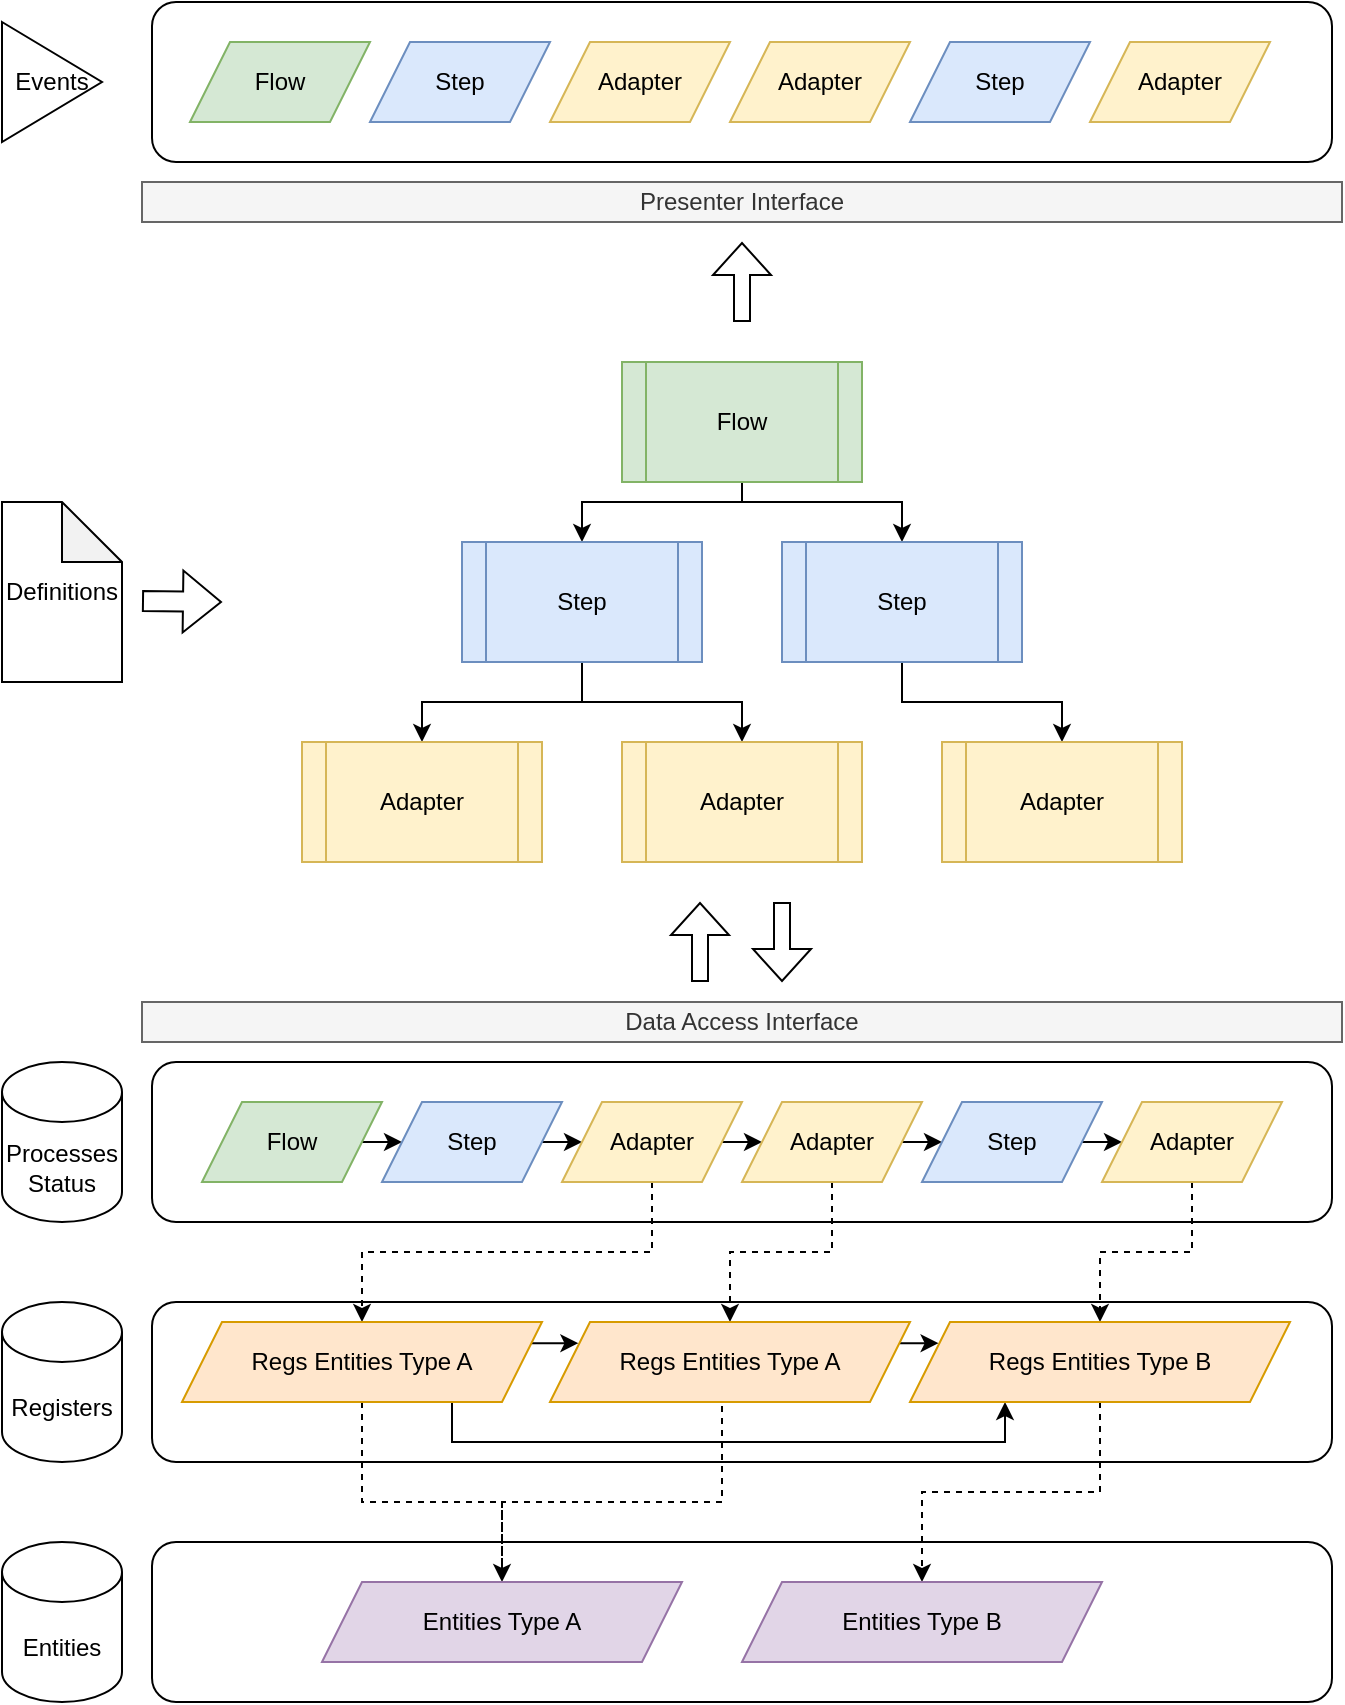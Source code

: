 <mxfile version="16.4.6" type="device"><diagram id="8aon_rIjtNCq3P9Gn0sK" name="Page-1"><mxGraphModel dx="1038" dy="489" grid="1" gridSize="10" guides="1" tooltips="1" connect="1" arrows="1" fold="1" page="1" pageScale="1" pageWidth="827" pageHeight="1169" math="0" shadow="0"><root><mxCell id="0"/><mxCell id="1" parent="0"/><mxCell id="0440zSLYT7M1J6VcXvUW-28" value="" style="rounded=1;whiteSpace=wrap;html=1;" parent="1" vertex="1"><mxGeometry x="135" y="680" width="590" height="80" as="geometry"/></mxCell><mxCell id="0440zSLYT7M1J6VcXvUW-1" value="Definitions" style="shape=note;whiteSpace=wrap;html=1;backgroundOutline=1;darkOpacity=0.05;" parent="1" vertex="1"><mxGeometry x="60" y="280" width="60" height="90" as="geometry"/></mxCell><mxCell id="0440zSLYT7M1J6VcXvUW-2" value="Processes Status" style="shape=cylinder3;whiteSpace=wrap;html=1;boundedLbl=1;backgroundOutline=1;size=15;" parent="1" vertex="1"><mxGeometry x="60" y="560" width="60" height="80" as="geometry"/></mxCell><mxCell id="0440zSLYT7M1J6VcXvUW-3" value="Registers" style="shape=cylinder3;whiteSpace=wrap;html=1;boundedLbl=1;backgroundOutline=1;size=15;" parent="1" vertex="1"><mxGeometry x="60" y="680" width="60" height="80" as="geometry"/></mxCell><mxCell id="0440zSLYT7M1J6VcXvUW-4" value="Entities" style="shape=cylinder3;whiteSpace=wrap;html=1;boundedLbl=1;backgroundOutline=1;size=15;" parent="1" vertex="1"><mxGeometry x="60" y="800" width="60" height="80" as="geometry"/></mxCell><mxCell id="0440zSLYT7M1J6VcXvUW-5" value="Data Access Interface" style="rounded=0;whiteSpace=wrap;html=1;fillColor=#f5f5f5;fontColor=#333333;strokeColor=#666666;" parent="1" vertex="1"><mxGeometry x="130" y="530" width="600" height="20" as="geometry"/></mxCell><mxCell id="0440zSLYT7M1J6VcXvUW-13" style="edgeStyle=orthogonalEdgeStyle;rounded=0;orthogonalLoop=1;jettySize=auto;html=1;exitX=0.5;exitY=1;exitDx=0;exitDy=0;entryX=0.5;entryY=0;entryDx=0;entryDy=0;" parent="1" source="0440zSLYT7M1J6VcXvUW-6" target="0440zSLYT7M1J6VcXvUW-8" edge="1"><mxGeometry relative="1" as="geometry"><Array as="points"><mxPoint x="430" y="280"/><mxPoint x="350" y="280"/></Array></mxGeometry></mxCell><mxCell id="0440zSLYT7M1J6VcXvUW-15" style="edgeStyle=orthogonalEdgeStyle;rounded=0;orthogonalLoop=1;jettySize=auto;html=1;exitX=0.5;exitY=1;exitDx=0;exitDy=0;" parent="1" source="0440zSLYT7M1J6VcXvUW-6" target="0440zSLYT7M1J6VcXvUW-9" edge="1"><mxGeometry relative="1" as="geometry"><Array as="points"><mxPoint x="430" y="280"/><mxPoint x="510" y="280"/></Array></mxGeometry></mxCell><mxCell id="0440zSLYT7M1J6VcXvUW-6" value="Flow" style="shape=process;whiteSpace=wrap;html=1;backgroundOutline=1;fillColor=#d5e8d4;strokeColor=#82b366;" parent="1" vertex="1"><mxGeometry x="370" y="210" width="120" height="60" as="geometry"/></mxCell><mxCell id="0440zSLYT7M1J6VcXvUW-7" value="Presenter Interface" style="rounded=0;whiteSpace=wrap;html=1;fillColor=#f5f5f5;fontColor=#333333;strokeColor=#666666;" parent="1" vertex="1"><mxGeometry x="130" y="120" width="600" height="20" as="geometry"/></mxCell><mxCell id="0440zSLYT7M1J6VcXvUW-16" style="edgeStyle=orthogonalEdgeStyle;rounded=0;orthogonalLoop=1;jettySize=auto;html=1;exitX=0.5;exitY=1;exitDx=0;exitDy=0;entryX=0.5;entryY=0;entryDx=0;entryDy=0;" parent="1" source="0440zSLYT7M1J6VcXvUW-8" target="0440zSLYT7M1J6VcXvUW-10" edge="1"><mxGeometry relative="1" as="geometry"/></mxCell><mxCell id="0440zSLYT7M1J6VcXvUW-17" style="edgeStyle=orthogonalEdgeStyle;rounded=0;orthogonalLoop=1;jettySize=auto;html=1;exitX=0.5;exitY=1;exitDx=0;exitDy=0;entryX=0.5;entryY=0;entryDx=0;entryDy=0;" parent="1" source="0440zSLYT7M1J6VcXvUW-8" target="0440zSLYT7M1J6VcXvUW-11" edge="1"><mxGeometry relative="1" as="geometry"/></mxCell><mxCell id="0440zSLYT7M1J6VcXvUW-8" value="Step" style="shape=process;whiteSpace=wrap;html=1;backgroundOutline=1;fillColor=#dae8fc;strokeColor=#6c8ebf;" parent="1" vertex="1"><mxGeometry x="290" y="300" width="120" height="60" as="geometry"/></mxCell><mxCell id="0440zSLYT7M1J6VcXvUW-18" style="edgeStyle=orthogonalEdgeStyle;rounded=0;orthogonalLoop=1;jettySize=auto;html=1;exitX=0.5;exitY=1;exitDx=0;exitDy=0;entryX=0.5;entryY=0;entryDx=0;entryDy=0;" parent="1" source="0440zSLYT7M1J6VcXvUW-9" target="0440zSLYT7M1J6VcXvUW-12" edge="1"><mxGeometry relative="1" as="geometry"/></mxCell><mxCell id="0440zSLYT7M1J6VcXvUW-9" value="Step" style="shape=process;whiteSpace=wrap;html=1;backgroundOutline=1;fillColor=#dae8fc;strokeColor=#6c8ebf;" parent="1" vertex="1"><mxGeometry x="450" y="300" width="120" height="60" as="geometry"/></mxCell><mxCell id="0440zSLYT7M1J6VcXvUW-10" value="Adapter" style="shape=process;whiteSpace=wrap;html=1;backgroundOutline=1;fillColor=#fff2cc;strokeColor=#d6b656;" parent="1" vertex="1"><mxGeometry x="210" y="400" width="120" height="60" as="geometry"/></mxCell><mxCell id="0440zSLYT7M1J6VcXvUW-11" value="Adapter" style="shape=process;whiteSpace=wrap;html=1;backgroundOutline=1;fillColor=#fff2cc;strokeColor=#d6b656;" parent="1" vertex="1"><mxGeometry x="370" y="400" width="120" height="60" as="geometry"/></mxCell><mxCell id="0440zSLYT7M1J6VcXvUW-12" value="Adapter" style="shape=process;whiteSpace=wrap;html=1;backgroundOutline=1;fillColor=#fff2cc;strokeColor=#d6b656;" parent="1" vertex="1"><mxGeometry x="530" y="400" width="120" height="60" as="geometry"/></mxCell><mxCell id="0440zSLYT7M1J6VcXvUW-19" value="" style="shape=flexArrow;endArrow=classic;html=1;rounded=0;" parent="1" edge="1"><mxGeometry width="50" height="50" relative="1" as="geometry"><mxPoint x="130" y="329.5" as="sourcePoint"/><mxPoint x="170" y="330" as="targetPoint"/></mxGeometry></mxCell><mxCell id="0440zSLYT7M1J6VcXvUW-20" value="" style="rounded=1;whiteSpace=wrap;html=1;" parent="1" vertex="1"><mxGeometry x="135" y="560" width="590" height="80" as="geometry"/></mxCell><mxCell id="0440zSLYT7M1J6VcXvUW-29" style="edgeStyle=orthogonalEdgeStyle;rounded=0;orthogonalLoop=1;jettySize=auto;html=1;exitX=1;exitY=0.5;exitDx=0;exitDy=0;entryX=0;entryY=0.5;entryDx=0;entryDy=0;" parent="1" source="0440zSLYT7M1J6VcXvUW-22" target="0440zSLYT7M1J6VcXvUW-23" edge="1"><mxGeometry relative="1" as="geometry"/></mxCell><mxCell id="0440zSLYT7M1J6VcXvUW-22" value="Flow" style="shape=parallelogram;perimeter=parallelogramPerimeter;whiteSpace=wrap;html=1;fixedSize=1;fillColor=#d5e8d4;strokeColor=#82b366;" parent="1" vertex="1"><mxGeometry x="160" y="580" width="90" height="40" as="geometry"/></mxCell><mxCell id="0440zSLYT7M1J6VcXvUW-30" style="edgeStyle=orthogonalEdgeStyle;rounded=0;orthogonalLoop=1;jettySize=auto;html=1;exitX=1;exitY=0.5;exitDx=0;exitDy=0;entryX=0;entryY=0.5;entryDx=0;entryDy=0;" parent="1" source="0440zSLYT7M1J6VcXvUW-23" target="0440zSLYT7M1J6VcXvUW-24" edge="1"><mxGeometry relative="1" as="geometry"/></mxCell><mxCell id="0440zSLYT7M1J6VcXvUW-23" value="Step" style="shape=parallelogram;perimeter=parallelogramPerimeter;whiteSpace=wrap;html=1;fixedSize=1;fillColor=#dae8fc;strokeColor=#6c8ebf;" parent="1" vertex="1"><mxGeometry x="250" y="580" width="90" height="40" as="geometry"/></mxCell><mxCell id="0440zSLYT7M1J6VcXvUW-31" style="edgeStyle=orthogonalEdgeStyle;rounded=0;orthogonalLoop=1;jettySize=auto;html=1;exitX=1;exitY=0.5;exitDx=0;exitDy=0;entryX=0;entryY=0.5;entryDx=0;entryDy=0;" parent="1" source="0440zSLYT7M1J6VcXvUW-24" target="0440zSLYT7M1J6VcXvUW-25" edge="1"><mxGeometry relative="1" as="geometry"/></mxCell><mxCell id="SW9oSmsUB9vEKTtQcGg5-1" style="edgeStyle=orthogonalEdgeStyle;rounded=0;orthogonalLoop=1;jettySize=auto;html=1;exitX=0.5;exitY=1;exitDx=0;exitDy=0;dashed=1;" parent="1" source="0440zSLYT7M1J6VcXvUW-24" target="0440zSLYT7M1J6VcXvUW-36" edge="1"><mxGeometry relative="1" as="geometry"/></mxCell><mxCell id="0440zSLYT7M1J6VcXvUW-24" value="Adapter" style="shape=parallelogram;perimeter=parallelogramPerimeter;whiteSpace=wrap;html=1;fixedSize=1;fillColor=#fff2cc;strokeColor=#d6b656;" parent="1" vertex="1"><mxGeometry x="340" y="580" width="90" height="40" as="geometry"/></mxCell><mxCell id="0440zSLYT7M1J6VcXvUW-32" style="edgeStyle=orthogonalEdgeStyle;rounded=0;orthogonalLoop=1;jettySize=auto;html=1;exitX=1;exitY=0.5;exitDx=0;exitDy=0;entryX=0;entryY=0.5;entryDx=0;entryDy=0;" parent="1" source="0440zSLYT7M1J6VcXvUW-25" target="0440zSLYT7M1J6VcXvUW-26" edge="1"><mxGeometry relative="1" as="geometry"/></mxCell><mxCell id="SW9oSmsUB9vEKTtQcGg5-2" style="edgeStyle=orthogonalEdgeStyle;rounded=0;orthogonalLoop=1;jettySize=auto;html=1;exitX=0.5;exitY=1;exitDx=0;exitDy=0;dashed=1;" parent="1" source="0440zSLYT7M1J6VcXvUW-25" target="0440zSLYT7M1J6VcXvUW-40" edge="1"><mxGeometry relative="1" as="geometry"/></mxCell><mxCell id="0440zSLYT7M1J6VcXvUW-25" value="Adapter" style="shape=parallelogram;perimeter=parallelogramPerimeter;whiteSpace=wrap;html=1;fixedSize=1;fillColor=#fff2cc;strokeColor=#d6b656;" parent="1" vertex="1"><mxGeometry x="430" y="580" width="90" height="40" as="geometry"/></mxCell><mxCell id="0440zSLYT7M1J6VcXvUW-33" style="edgeStyle=orthogonalEdgeStyle;rounded=0;orthogonalLoop=1;jettySize=auto;html=1;exitX=1;exitY=0.5;exitDx=0;exitDy=0;entryX=0;entryY=0.5;entryDx=0;entryDy=0;" parent="1" source="0440zSLYT7M1J6VcXvUW-26" target="0440zSLYT7M1J6VcXvUW-27" edge="1"><mxGeometry relative="1" as="geometry"/></mxCell><mxCell id="0440zSLYT7M1J6VcXvUW-26" value="Step" style="shape=parallelogram;perimeter=parallelogramPerimeter;whiteSpace=wrap;html=1;fixedSize=1;fillColor=#dae8fc;strokeColor=#6c8ebf;" parent="1" vertex="1"><mxGeometry x="520" y="580" width="90" height="40" as="geometry"/></mxCell><mxCell id="SW9oSmsUB9vEKTtQcGg5-3" style="edgeStyle=orthogonalEdgeStyle;rounded=0;orthogonalLoop=1;jettySize=auto;html=1;exitX=0.5;exitY=1;exitDx=0;exitDy=0;entryX=0.5;entryY=0;entryDx=0;entryDy=0;dashed=1;" parent="1" source="0440zSLYT7M1J6VcXvUW-27" target="0440zSLYT7M1J6VcXvUW-44" edge="1"><mxGeometry relative="1" as="geometry"/></mxCell><mxCell id="0440zSLYT7M1J6VcXvUW-27" value="Adapter" style="shape=parallelogram;perimeter=parallelogramPerimeter;whiteSpace=wrap;html=1;fixedSize=1;fillColor=#fff2cc;strokeColor=#d6b656;" parent="1" vertex="1"><mxGeometry x="610" y="580" width="90" height="40" as="geometry"/></mxCell><mxCell id="0440zSLYT7M1J6VcXvUW-34" value="" style="rounded=1;whiteSpace=wrap;html=1;" parent="1" vertex="1"><mxGeometry x="135" y="800" width="590" height="80" as="geometry"/></mxCell><mxCell id="SW9oSmsUB9vEKTtQcGg5-4" style="edgeStyle=orthogonalEdgeStyle;rounded=0;orthogonalLoop=1;jettySize=auto;html=1;exitX=1;exitY=0.25;exitDx=0;exitDy=0;entryX=0;entryY=0.25;entryDx=0;entryDy=0;" parent="1" source="0440zSLYT7M1J6VcXvUW-36" target="0440zSLYT7M1J6VcXvUW-40" edge="1"><mxGeometry relative="1" as="geometry"/></mxCell><mxCell id="SW9oSmsUB9vEKTtQcGg5-9" style="edgeStyle=orthogonalEdgeStyle;rounded=0;orthogonalLoop=1;jettySize=auto;html=1;exitX=0.5;exitY=1;exitDx=0;exitDy=0;dashed=1;" parent="1" source="0440zSLYT7M1J6VcXvUW-36" target="SW9oSmsUB9vEKTtQcGg5-7" edge="1"><mxGeometry relative="1" as="geometry"><Array as="points"><mxPoint x="240" y="780"/><mxPoint x="310" y="780"/></Array></mxGeometry></mxCell><mxCell id="SW9oSmsUB9vEKTtQcGg5-30" style="edgeStyle=orthogonalEdgeStyle;rounded=0;orthogonalLoop=1;jettySize=auto;html=1;exitX=0.75;exitY=1;exitDx=0;exitDy=0;entryX=0.25;entryY=1;entryDx=0;entryDy=0;" parent="1" source="0440zSLYT7M1J6VcXvUW-36" target="0440zSLYT7M1J6VcXvUW-44" edge="1"><mxGeometry relative="1" as="geometry"><Array as="points"><mxPoint x="285" y="750"/><mxPoint x="562" y="750"/></Array></mxGeometry></mxCell><mxCell id="0440zSLYT7M1J6VcXvUW-36" value="Regs Entities Type A" style="shape=parallelogram;perimeter=parallelogramPerimeter;whiteSpace=wrap;html=1;fixedSize=1;fillColor=#ffe6cc;strokeColor=#d79b00;" parent="1" vertex="1"><mxGeometry x="150" y="690" width="180" height="40" as="geometry"/></mxCell><mxCell id="SW9oSmsUB9vEKTtQcGg5-5" style="edgeStyle=orthogonalEdgeStyle;rounded=0;orthogonalLoop=1;jettySize=auto;html=1;exitX=1;exitY=0.25;exitDx=0;exitDy=0;entryX=0;entryY=0.25;entryDx=0;entryDy=0;" parent="1" source="0440zSLYT7M1J6VcXvUW-40" target="0440zSLYT7M1J6VcXvUW-44" edge="1"><mxGeometry relative="1" as="geometry"/></mxCell><mxCell id="SW9oSmsUB9vEKTtQcGg5-10" style="edgeStyle=orthogonalEdgeStyle;rounded=0;orthogonalLoop=1;jettySize=auto;html=1;exitX=0.5;exitY=1;exitDx=0;exitDy=0;dashed=1;" parent="1" source="0440zSLYT7M1J6VcXvUW-40" edge="1"><mxGeometry relative="1" as="geometry"><mxPoint x="310" y="830" as="targetPoint"/><Array as="points"><mxPoint x="420" y="780"/><mxPoint x="310" y="780"/></Array></mxGeometry></mxCell><mxCell id="0440zSLYT7M1J6VcXvUW-40" value="Regs Entities Type A" style="shape=parallelogram;perimeter=parallelogramPerimeter;whiteSpace=wrap;html=1;fixedSize=1;fillColor=#ffe6cc;strokeColor=#d79b00;" parent="1" vertex="1"><mxGeometry x="334" y="690" width="180" height="40" as="geometry"/></mxCell><mxCell id="SW9oSmsUB9vEKTtQcGg5-11" style="edgeStyle=orthogonalEdgeStyle;rounded=0;orthogonalLoop=1;jettySize=auto;html=1;exitX=0.5;exitY=1;exitDx=0;exitDy=0;dashed=1;" parent="1" source="0440zSLYT7M1J6VcXvUW-44" target="SW9oSmsUB9vEKTtQcGg5-8" edge="1"><mxGeometry relative="1" as="geometry"/></mxCell><mxCell id="0440zSLYT7M1J6VcXvUW-44" value="Regs Entities Type B" style="shape=parallelogram;perimeter=parallelogramPerimeter;whiteSpace=wrap;html=1;fixedSize=1;fillColor=#ffe6cc;strokeColor=#d79b00;" parent="1" vertex="1"><mxGeometry x="514" y="690" width="190" height="40" as="geometry"/></mxCell><mxCell id="SW9oSmsUB9vEKTtQcGg5-7" value="Entities Type A" style="shape=parallelogram;perimeter=parallelogramPerimeter;whiteSpace=wrap;html=1;fixedSize=1;fillColor=#e1d5e7;strokeColor=#9673a6;" parent="1" vertex="1"><mxGeometry x="220" y="820" width="180" height="40" as="geometry"/></mxCell><mxCell id="SW9oSmsUB9vEKTtQcGg5-8" value="Entities Type B" style="shape=parallelogram;perimeter=parallelogramPerimeter;whiteSpace=wrap;html=1;fixedSize=1;fillColor=#e1d5e7;strokeColor=#9673a6;" parent="1" vertex="1"><mxGeometry x="430" y="820" width="180" height="40" as="geometry"/></mxCell><mxCell id="SW9oSmsUB9vEKTtQcGg5-12" value="" style="rounded=1;whiteSpace=wrap;html=1;" parent="1" vertex="1"><mxGeometry x="135" y="30" width="590" height="80" as="geometry"/></mxCell><mxCell id="SW9oSmsUB9vEKTtQcGg5-14" value="Flow" style="shape=parallelogram;perimeter=parallelogramPerimeter;whiteSpace=wrap;html=1;fixedSize=1;fillColor=#d5e8d4;strokeColor=#82b366;" parent="1" vertex="1"><mxGeometry x="154" y="50" width="90" height="40" as="geometry"/></mxCell><mxCell id="SW9oSmsUB9vEKTtQcGg5-16" value="Step" style="shape=parallelogram;perimeter=parallelogramPerimeter;whiteSpace=wrap;html=1;fixedSize=1;fillColor=#dae8fc;strokeColor=#6c8ebf;" parent="1" vertex="1"><mxGeometry x="244" y="50" width="90" height="40" as="geometry"/></mxCell><mxCell id="SW9oSmsUB9vEKTtQcGg5-18" value="Adapter" style="shape=parallelogram;perimeter=parallelogramPerimeter;whiteSpace=wrap;html=1;fixedSize=1;fillColor=#fff2cc;strokeColor=#d6b656;" parent="1" vertex="1"><mxGeometry x="334" y="50" width="90" height="40" as="geometry"/></mxCell><mxCell id="SW9oSmsUB9vEKTtQcGg5-20" value="Adapter" style="shape=parallelogram;perimeter=parallelogramPerimeter;whiteSpace=wrap;html=1;fixedSize=1;fillColor=#fff2cc;strokeColor=#d6b656;" parent="1" vertex="1"><mxGeometry x="424" y="50" width="90" height="40" as="geometry"/></mxCell><mxCell id="SW9oSmsUB9vEKTtQcGg5-22" value="Step" style="shape=parallelogram;perimeter=parallelogramPerimeter;whiteSpace=wrap;html=1;fixedSize=1;fillColor=#dae8fc;strokeColor=#6c8ebf;" parent="1" vertex="1"><mxGeometry x="514" y="50" width="90" height="40" as="geometry"/></mxCell><mxCell id="SW9oSmsUB9vEKTtQcGg5-23" value="Adapter" style="shape=parallelogram;perimeter=parallelogramPerimeter;whiteSpace=wrap;html=1;fixedSize=1;fillColor=#fff2cc;strokeColor=#d6b656;" parent="1" vertex="1"><mxGeometry x="604" y="50" width="90" height="40" as="geometry"/></mxCell><mxCell id="SW9oSmsUB9vEKTtQcGg5-25" value="" style="shape=flexArrow;endArrow=classic;html=1;rounded=0;width=8;endSize=5;" parent="1" edge="1"><mxGeometry width="50" height="50" relative="1" as="geometry"><mxPoint x="409" y="520" as="sourcePoint"/><mxPoint x="409" y="480" as="targetPoint"/></mxGeometry></mxCell><mxCell id="SW9oSmsUB9vEKTtQcGg5-26" value="" style="shape=flexArrow;endArrow=classic;html=1;rounded=0;width=8;endSize=5;" parent="1" edge="1"><mxGeometry width="50" height="50" relative="1" as="geometry"><mxPoint x="450" y="480" as="sourcePoint"/><mxPoint x="450" y="520" as="targetPoint"/></mxGeometry></mxCell><mxCell id="SW9oSmsUB9vEKTtQcGg5-28" value="" style="shape=flexArrow;endArrow=classic;html=1;rounded=0;width=8;endSize=5;" parent="1" edge="1"><mxGeometry width="50" height="50" relative="1" as="geometry"><mxPoint x="430" y="190" as="sourcePoint"/><mxPoint x="430" y="150" as="targetPoint"/></mxGeometry></mxCell><mxCell id="SW9oSmsUB9vEKTtQcGg5-31" value="Events" style="triangle;whiteSpace=wrap;html=1;" parent="1" vertex="1"><mxGeometry x="60" y="40" width="50" height="60" as="geometry"/></mxCell></root></mxGraphModel></diagram></mxfile>